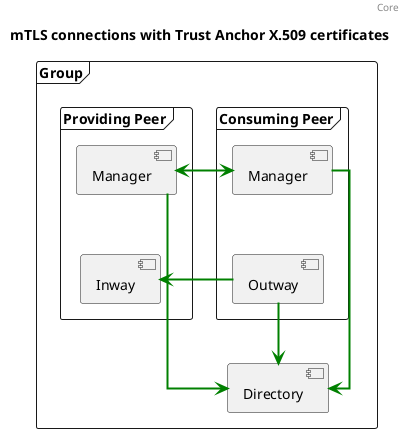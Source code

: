 @startuml

header: Core
title mTLS connections with Trust Anchor X.509 certificates

frame "Group" {
  frame "Consuming Peer" {
    component Outway as outway
    component "Manager" as managerConsumingPeer
  }
  frame "Providing Peer" {
     Component Inway as inway
     component "Manager" as managerProvidingPeer
  }
  component Directory as directory
}

managerConsumingPeer <-[bold,#green]l-> managerProvidingPeer
managerProvidingPeer -[bold,#green]d-> directory
managerConsumingPeer -[bold,#green]d-> directory
outway -[bold,#green]d-> directory
outway -[bold,#green]l-> inway
outway -[hidden]u-> managerConsumingPeer
inway -[hidden]u-> managerProvidingPeer

skinparam boxPadding 50
skinparam linetype polyline
skinparam linetype ortho
@enduml
